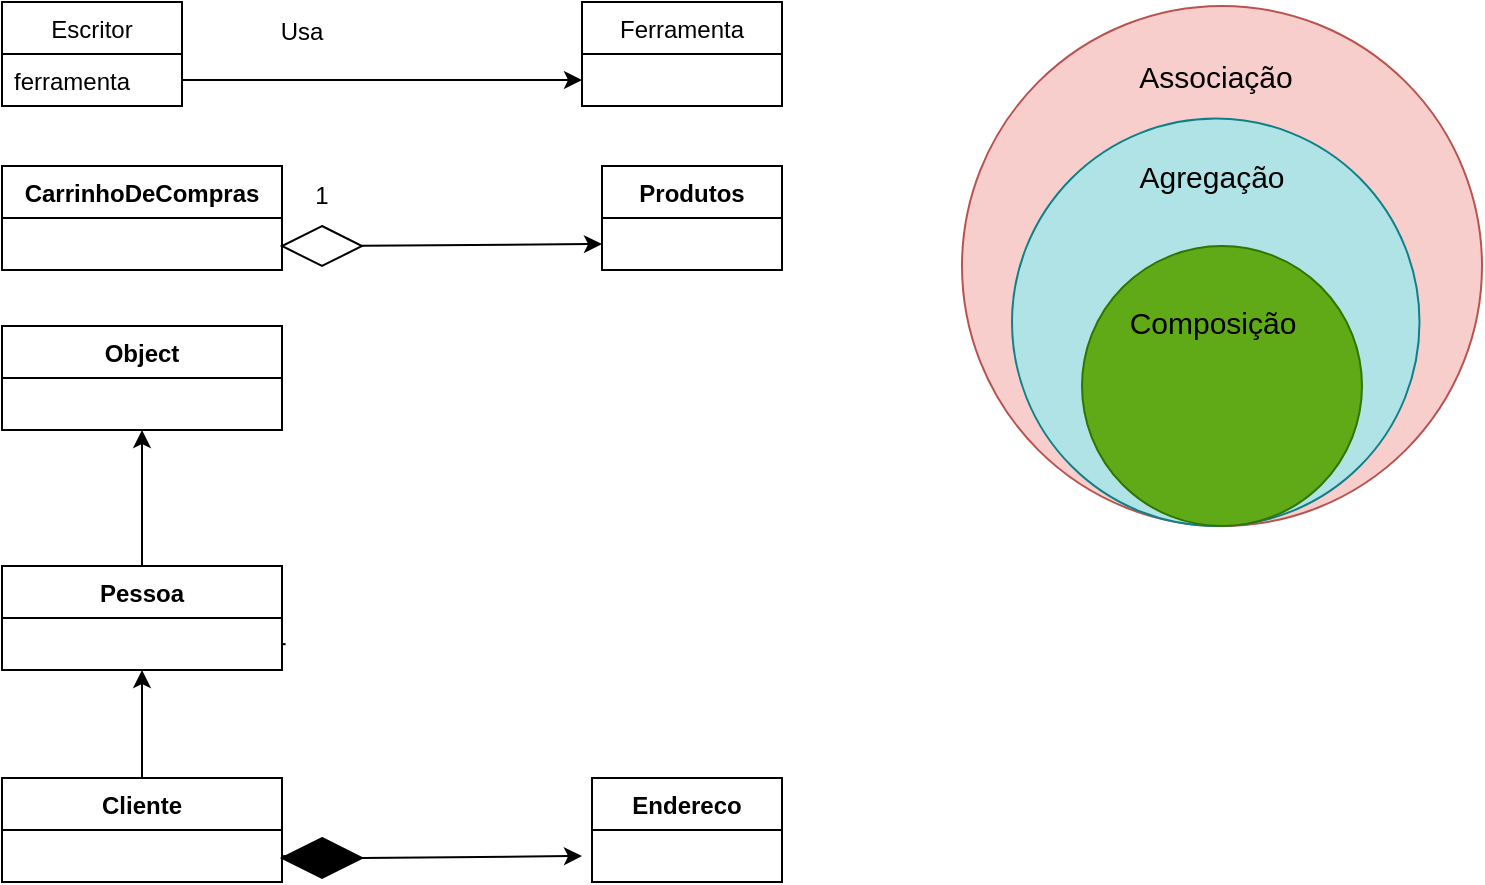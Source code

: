 <mxfile>
	<diagram id="N0uZJPCN7iBSDRnsG9nm" name="Página-1">
		<mxGraphModel dx="884" dy="610" grid="1" gridSize="10" guides="1" tooltips="1" connect="1" arrows="1" fold="1" page="1" pageScale="1" pageWidth="827" pageHeight="1169" math="0" shadow="0">
			<root>
				<mxCell id="0"/>
				<mxCell id="1" parent="0"/>
				<mxCell id="sPNw7IptupESSfco8kRe-1" value="" style="ellipse;whiteSpace=wrap;html=1;aspect=fixed;fillColor=#f8cecc;strokeColor=#b85450;verticalAlign=top;" parent="1" vertex="1">
					<mxGeometry x="490" y="40" width="260" height="260" as="geometry"/>
				</mxCell>
				<mxCell id="sPNw7IptupESSfco8kRe-7" value="Associação" style="text;align=center;html=1;verticalAlign=middle;whiteSpace=wrap;rounded=0;fontColor=#000000;fontSize=15;" parent="1" vertex="1">
					<mxGeometry x="586.88" y="60" width="60" height="30" as="geometry"/>
				</mxCell>
				<mxCell id="sPNw7IptupESSfco8kRe-12" value="Escritor" style="swimlane;fontStyle=0;childLayout=stackLayout;horizontal=1;startSize=26;fillColor=none;horizontalStack=0;resizeParent=1;resizeParentMax=0;resizeLast=0;collapsible=1;marginBottom=0;" parent="1" vertex="1">
					<mxGeometry x="10" y="38" width="90" height="52" as="geometry"/>
				</mxCell>
				<mxCell id="sPNw7IptupESSfco8kRe-13" value="ferramenta" style="text;strokeColor=none;fillColor=none;align=left;verticalAlign=top;spacingLeft=4;spacingRight=4;overflow=hidden;rotatable=0;points=[[0,0.5],[1,0.5]];portConstraint=eastwest;" parent="sPNw7IptupESSfco8kRe-12" vertex="1">
					<mxGeometry y="26" width="90" height="26" as="geometry"/>
				</mxCell>
				<mxCell id="sPNw7IptupESSfco8kRe-16" value="Ferramenta" style="swimlane;fontStyle=0;childLayout=stackLayout;horizontal=1;startSize=26;fillColor=none;horizontalStack=0;resizeParent=1;resizeParentMax=0;resizeLast=0;collapsible=1;marginBottom=0;" parent="1" vertex="1">
					<mxGeometry x="300" y="38" width="100" height="52" as="geometry"/>
				</mxCell>
				<mxCell id="sPNw7IptupESSfco8kRe-20" style="edgeStyle=orthogonalEdgeStyle;rounded=0;orthogonalLoop=1;jettySize=auto;html=1;entryX=0;entryY=0.75;entryDx=0;entryDy=0;" parent="1" source="sPNw7IptupESSfco8kRe-13" target="sPNw7IptupESSfco8kRe-16" edge="1">
					<mxGeometry relative="1" as="geometry"/>
				</mxCell>
				<mxCell id="sPNw7IptupESSfco8kRe-21" value="" style="ellipse;whiteSpace=wrap;html=1;aspect=fixed;fillColor=#b0e3e6;strokeColor=#0e8088;" parent="1" vertex="1">
					<mxGeometry x="515" y="96.25" width="203.75" height="203.75" as="geometry"/>
				</mxCell>
				<mxCell id="sPNw7IptupESSfco8kRe-22" value="Usa" style="text;strokeColor=none;align=center;fillColor=none;html=1;verticalAlign=middle;whiteSpace=wrap;rounded=0;" parent="1" vertex="1">
					<mxGeometry x="130" y="38" width="60" height="30" as="geometry"/>
				</mxCell>
				<mxCell id="19" style="edgeStyle=none;html=1;entryX=0.5;entryY=1;entryDx=0;entryDy=0;" edge="1" parent="1" source="sPNw7IptupESSfco8kRe-29" target="18">
					<mxGeometry relative="1" as="geometry"/>
				</mxCell>
				<mxCell id="sPNw7IptupESSfco8kRe-29" value="Pessoa" style="swimlane;fontStyle=1;align=center;verticalAlign=top;childLayout=stackLayout;horizontal=1;startSize=26;horizontalStack=0;resizeParent=1;resizeParentMax=0;resizeLast=0;collapsible=1;marginBottom=0;" parent="1" vertex="1">
					<mxGeometry x="10" y="320" width="140" height="52" as="geometry"/>
				</mxCell>
				<mxCell id="sPNw7IptupESSfco8kRe-33" value="Produtos" style="swimlane;fontStyle=1;align=center;verticalAlign=top;childLayout=stackLayout;horizontal=1;startSize=26;horizontalStack=0;resizeParent=1;resizeParentMax=0;resizeLast=0;collapsible=1;marginBottom=0;" parent="1" vertex="1">
					<mxGeometry x="310" y="120" width="90" height="52" as="geometry"/>
				</mxCell>
				<mxCell id="17" style="edgeStyle=none;html=1;fontSize=15;entryX=0;entryY=0.75;entryDx=0;entryDy=0;" parent="1" source="sPNw7IptupESSfco8kRe-37" target="sPNw7IptupESSfco8kRe-33" edge="1">
					<mxGeometry relative="1" as="geometry">
						<mxPoint x="300" y="160" as="targetPoint"/>
					</mxGeometry>
				</mxCell>
				<mxCell id="sPNw7IptupESSfco8kRe-37" value="" style="rhombus;whiteSpace=wrap;html=1;" parent="1" vertex="1">
					<mxGeometry x="150" y="150" width="40" height="20" as="geometry"/>
				</mxCell>
				<mxCell id="sPNw7IptupESSfco8kRe-39" value="1" style="text;strokeColor=none;align=center;fillColor=none;html=1;verticalAlign=middle;whiteSpace=wrap;rounded=0;" parent="1" vertex="1">
					<mxGeometry x="140" y="120" width="60" height="30" as="geometry"/>
				</mxCell>
				<mxCell id="sPNw7IptupESSfco8kRe-40" value="Agregação" style="text;strokeColor=none;align=center;fillColor=none;html=1;verticalAlign=middle;whiteSpace=wrap;rounded=0;fontColor=#000000;fontSize=15;" parent="1" vertex="1">
					<mxGeometry x="585" y="110" width="60" height="30" as="geometry"/>
				</mxCell>
				<mxCell id="2" value="" style="ellipse;whiteSpace=wrap;html=1;aspect=fixed;fillColor=#60a917;strokeColor=#2D7600;fontColor=#ffffff;" parent="1" vertex="1">
					<mxGeometry x="550" y="160" width="140" height="140" as="geometry"/>
				</mxCell>
				<mxCell id="3" value="Composição" style="text;html=1;resizable=0;autosize=1;align=center;verticalAlign=middle;points=[];fillColor=none;strokeColor=none;rounded=0;fontColor=#000000;fontSize=15;" parent="1" vertex="1">
					<mxGeometry x="565" y="188.13" width="100" height="20" as="geometry"/>
				</mxCell>
				<mxCell id="5" value="CarrinhoDeCompras" style="swimlane;fontStyle=1;align=center;verticalAlign=top;childLayout=stackLayout;horizontal=1;startSize=26;horizontalStack=0;resizeParent=1;resizeParentMax=0;resizeLast=0;collapsible=1;marginBottom=0;" parent="1" vertex="1">
					<mxGeometry x="10" y="120" width="140" height="52" as="geometry"/>
				</mxCell>
				<mxCell id="10" value="" style="edgeStyle=none;html=1;exitX=1;exitY=0.75;exitDx=0;exitDy=0;fontColor=#000000;endArrow=none;" parent="1" source="sPNw7IptupESSfco8kRe-29" edge="1">
					<mxGeometry relative="1" as="geometry">
						<mxPoint x="151.818" y="359.091" as="targetPoint"/>
						<mxPoint x="150" y="359" as="sourcePoint"/>
					</mxGeometry>
				</mxCell>
				<mxCell id="11" style="edgeStyle=none;html=1;fontColor=#000000;startArrow=none;exitX=1;exitY=0.5;exitDx=0;exitDy=0;" parent="1" source="14" edge="1">
					<mxGeometry relative="1" as="geometry">
						<mxPoint x="300" y="465" as="targetPoint"/>
						<mxPoint x="200" y="465" as="sourcePoint"/>
					</mxGeometry>
				</mxCell>
				<mxCell id="16" style="edgeStyle=none;html=1;exitX=0.5;exitY=0;exitDx=0;exitDy=0;entryX=0.5;entryY=1;entryDx=0;entryDy=0;fontSize=15;" parent="1" source="12" target="sPNw7IptupESSfco8kRe-29" edge="1">
					<mxGeometry relative="1" as="geometry"/>
				</mxCell>
				<mxCell id="12" value="Cliente" style="swimlane;fontStyle=1;align=center;verticalAlign=top;childLayout=stackLayout;horizontal=1;startSize=26;horizontalStack=0;resizeParent=1;resizeParentMax=0;resizeLast=0;collapsible=1;marginBottom=0;" parent="1" vertex="1">
					<mxGeometry x="10" y="426" width="140" height="52" as="geometry"/>
				</mxCell>
				<mxCell id="13" value="Endereco" style="swimlane;fontStyle=1;align=center;verticalAlign=top;childLayout=stackLayout;horizontal=1;startSize=26;horizontalStack=0;resizeParent=1;resizeParentMax=0;resizeLast=0;collapsible=1;marginBottom=0;" parent="1" vertex="1">
					<mxGeometry x="305" y="426" width="95" height="52" as="geometry"/>
				</mxCell>
				<mxCell id="14" value="" style="rhombus;whiteSpace=wrap;html=1;fillColor=#000000;" parent="1" vertex="1">
					<mxGeometry x="150" y="456" width="40" height="20" as="geometry"/>
				</mxCell>
				<mxCell id="15" value="" style="edgeStyle=none;html=1;exitX=1;exitY=0.75;exitDx=0;exitDy=0;fontColor=#000000;endArrow=none;" parent="1" source="12" target="14" edge="1">
					<mxGeometry relative="1" as="geometry">
						<mxPoint x="300" y="465" as="targetPoint"/>
						<mxPoint x="150" y="465" as="sourcePoint"/>
					</mxGeometry>
				</mxCell>
				<mxCell id="18" value="Object" style="swimlane;fontStyle=1;align=center;verticalAlign=top;childLayout=stackLayout;horizontal=1;startSize=26;horizontalStack=0;resizeParent=1;resizeParentMax=0;resizeLast=0;collapsible=1;marginBottom=0;" vertex="1" parent="1">
					<mxGeometry x="10" y="200" width="140" height="52" as="geometry"/>
				</mxCell>
			</root>
		</mxGraphModel>
	</diagram>
</mxfile>